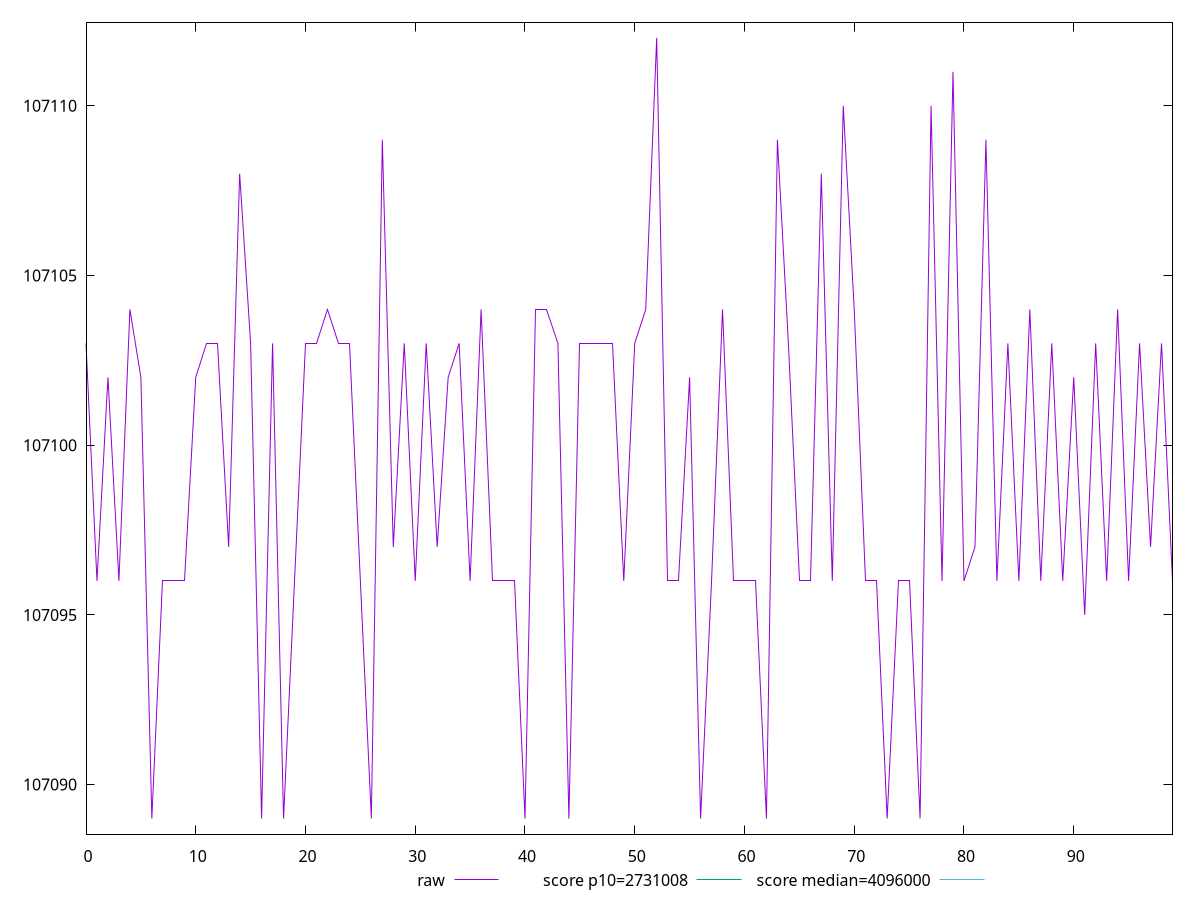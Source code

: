 reset

$raw <<EOF
0 107103
1 107096
2 107102
3 107096
4 107104
5 107102
6 107089
7 107096
8 107096
9 107096
10 107102
11 107103
12 107103
13 107097
14 107108
15 107103
16 107089
17 107103
18 107089
19 107096
20 107103
21 107103
22 107104
23 107103
24 107103
25 107096
26 107089
27 107109
28 107097
29 107103
30 107096
31 107103
32 107097
33 107102
34 107103
35 107096
36 107104
37 107096
38 107096
39 107096
40 107089
41 107104
42 107104
43 107103
44 107089
45 107103
46 107103
47 107103
48 107103
49 107096
50 107103
51 107104
52 107112
53 107096
54 107096
55 107102
56 107089
57 107096
58 107104
59 107096
60 107096
61 107096
62 107089
63 107109
64 107103
65 107096
66 107096
67 107108
68 107096
69 107110
70 107104
71 107096
72 107096
73 107089
74 107096
75 107096
76 107089
77 107110
78 107096
79 107111
80 107096
81 107097
82 107109
83 107096
84 107103
85 107096
86 107104
87 107096
88 107103
89 107096
90 107102
91 107095
92 107103
93 107096
94 107104
95 107096
96 107103
97 107097
98 107103
99 107096
EOF

set key outside below
set xrange [0:99]
set yrange [107088.54:107112.46]
set trange [107088.54:107112.46]
set terminal svg size 640, 500 enhanced background rgb 'white'
set output "report_00008_2021-01-22T20:58:29.167/total-byte-weight/samples/pages+cached+noexternal+nofonts+nosvg+noimg/raw/values.svg"

plot $raw title "raw" with line, \
     2731008 title "score p10=2731008", \
     4096000 title "score median=4096000"

reset
